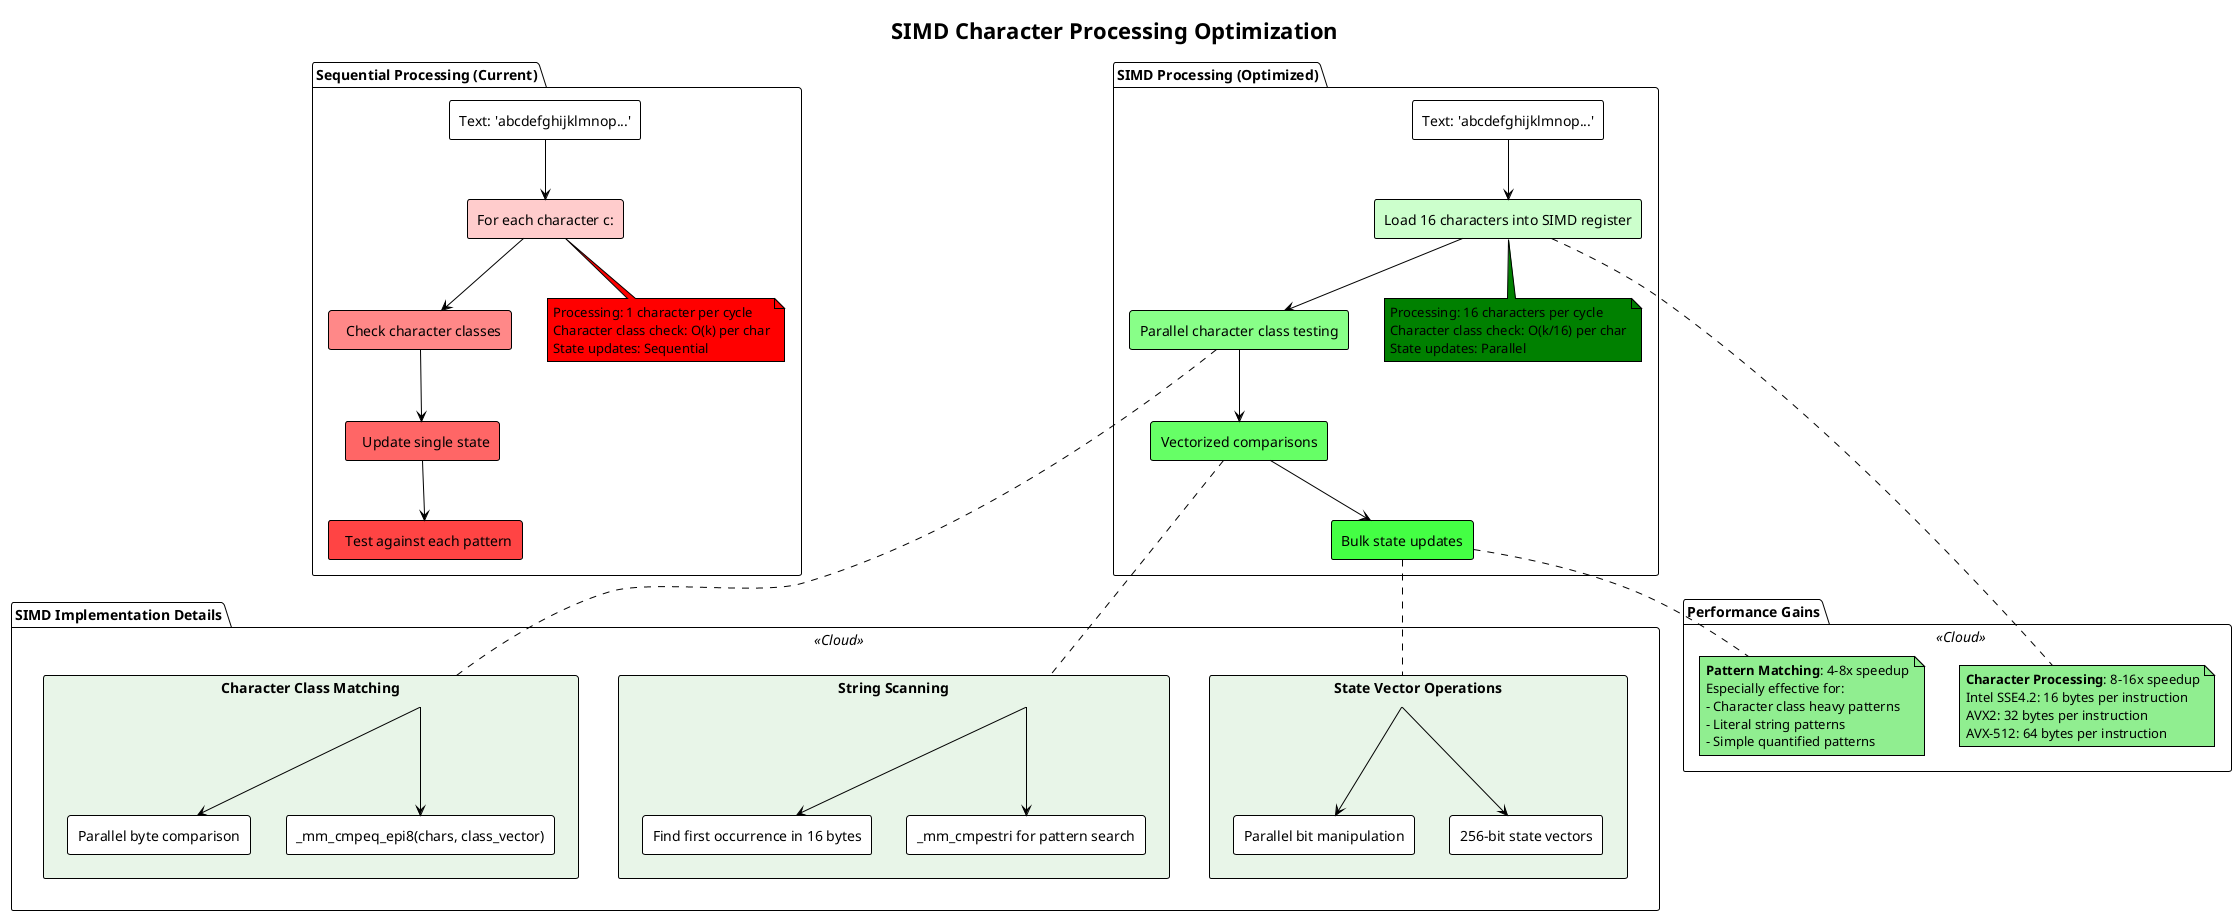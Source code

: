 @startuml
!theme plain
title SIMD Character Processing Optimization

package "Sequential Processing (Current)" {
  rectangle "Text: 'abcdefghijklmnop...'" as text1
  rectangle "For each character c:" as loop1 #ffcccc
  rectangle "  Check character classes" as check1 #ff8888
  rectangle "  Update single state" as update1 #ff6666
  rectangle "  Test against each pattern" as test1 #ff4444
  
  text1 --> loop1
  loop1 --> check1
  check1 --> update1
  update1 --> test1
  
  note bottom of loop1 #red
    Processing: 1 character per cycle
    Character class check: O(k) per char
    State updates: Sequential
  end note
}

package "SIMD Processing (Optimized)" {
  rectangle "Text: 'abcdefghijklmnop...'" as text2
  rectangle "Load 16 characters into SIMD register" as load #ccffcc
  rectangle "Parallel character class testing" as parallel #88ff88
  rectangle "Vectorized comparisons" as vector #66ff66
  rectangle "Bulk state updates" as bulk #44ff44
  
  text2 --> load
  load --> parallel
  parallel --> vector
  vector --> bulk
  
  note bottom of load #green
    Processing: 16 characters per cycle
    Character class check: O(k/16) per char
    State updates: Parallel
  end note
}

package "SIMD Implementation Details" <<Cloud>> {
  rectangle "Character Class Matching" as ccm #e8f5e8 {
    rectangle "_mm_cmpeq_epi8(chars, class_vector)" as cmp
    rectangle "Parallel byte comparison" as pbyte
    ccm --> cmp
    ccm --> pbyte
  }
  
  rectangle "String Scanning" as ss #e8f5e8 {
    rectangle "_mm_cmpestri for pattern search" as search
    rectangle "Find first occurrence in 16 bytes" as find
    ss --> search
    ss --> find
  }
  
  rectangle "State Vector Operations" as svo #e8f5e8 {
    rectangle "256-bit state vectors" as state256
    rectangle "Parallel bit manipulation" as bitmanip
    svo --> state256
    svo --> bitmanip
  }
}

package "Performance Gains" <<Cloud>> {
  note as gain1 #lightgreen
    **Character Processing**: 8-16x speedup
    Intel SSE4.2: 16 bytes per instruction
    AVX2: 32 bytes per instruction
    AVX-512: 64 bytes per instruction
  end note
  
  note as gain2 #lightgreen
    **Pattern Matching**: 4-8x speedup
    Especially effective for:
    - Character class heavy patterns
    - Literal string patterns  
    - Simple quantified patterns
  end note
}

parallel .. ccm
vector .. ss
bulk .. svo
load .. gain1
bulk .. gain2

@enduml